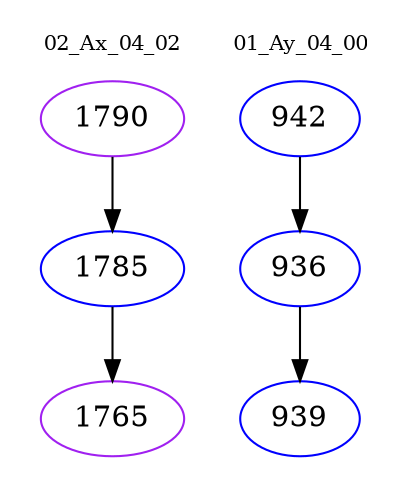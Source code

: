 digraph{
subgraph cluster_0 {
color = white
label = "02_Ax_04_02";
fontsize=10;
T0_1790 [label="1790", color="purple"]
T0_1790 -> T0_1785 [color="black"]
T0_1785 [label="1785", color="blue"]
T0_1785 -> T0_1765 [color="black"]
T0_1765 [label="1765", color="purple"]
}
subgraph cluster_1 {
color = white
label = "01_Ay_04_00";
fontsize=10;
T1_942 [label="942", color="blue"]
T1_942 -> T1_936 [color="black"]
T1_936 [label="936", color="blue"]
T1_936 -> T1_939 [color="black"]
T1_939 [label="939", color="blue"]
}
}
